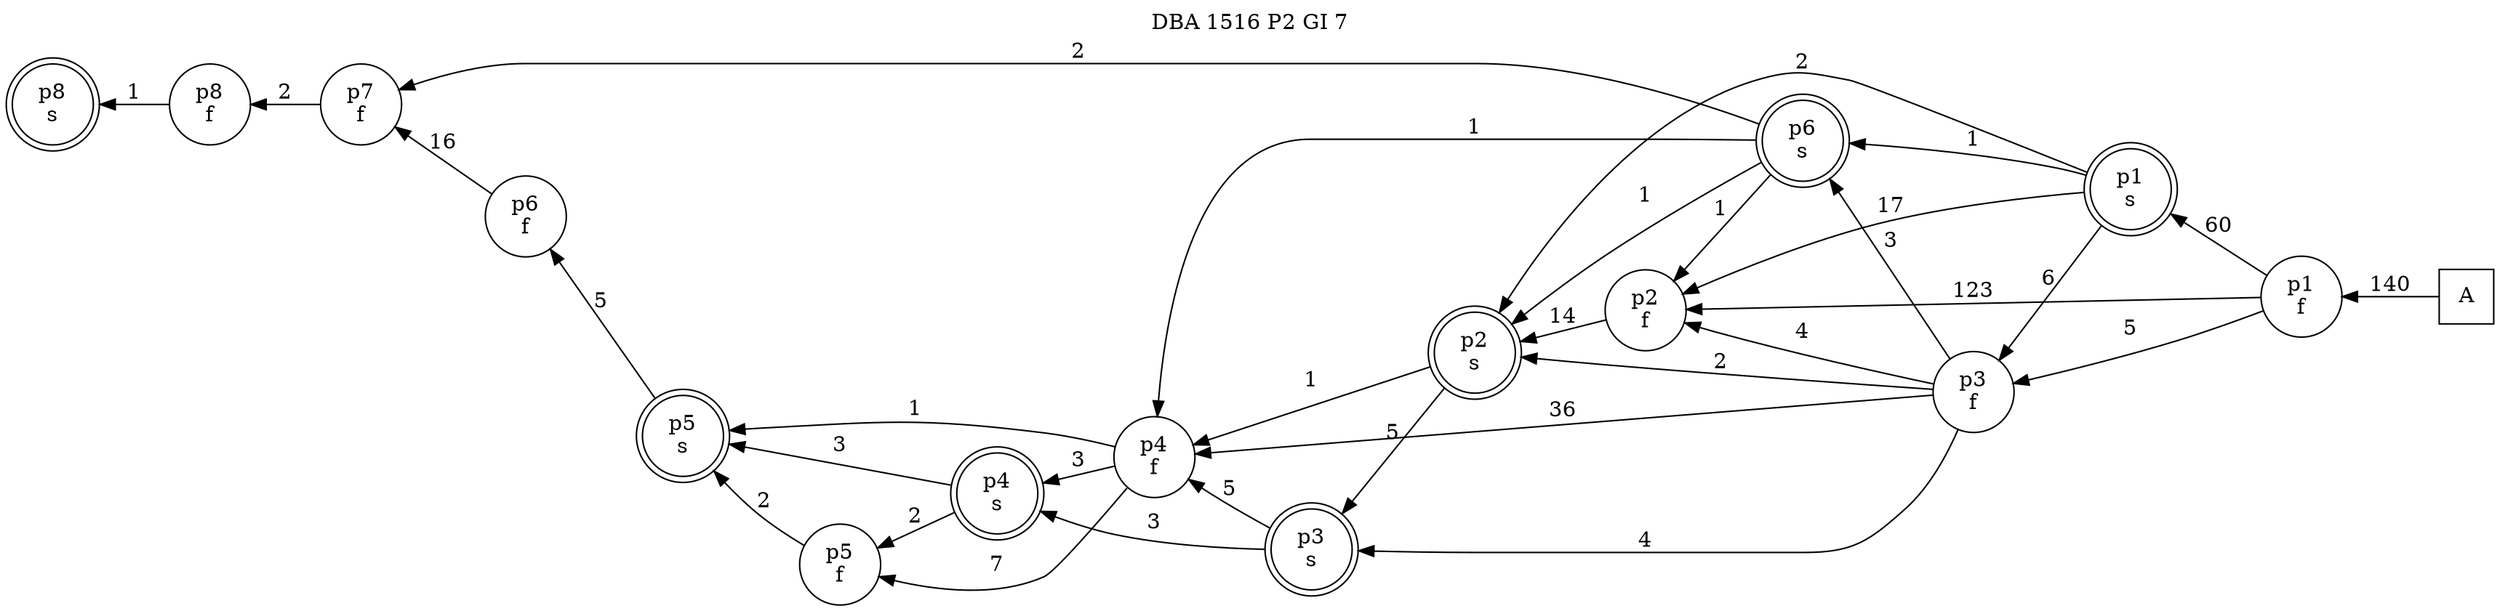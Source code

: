 digraph DBA_1516_P2_GI_7_GOOD {
labelloc="tl"
label= " DBA 1516 P2 GI 7 "
rankdir="RL";
"A" [shape="square" label="A"]
"p1_f" [shape="circle" label="p1
f"]
"p2_f" [shape="circle" label="p2
f"]
"p1_s" [shape="doublecircle" label="p1
s"]
"p3_f" [shape="circle" label="p3
f"]
"p4_f" [shape="circle" label="p4
f"]
"p5_f" [shape="circle" label="p5
f"]
"p2_s" [shape="doublecircle" label="p2
s"]
"p3_s" [shape="doublecircle" label="p3
s"]
"p4_s" [shape="doublecircle" label="p4
s"]
"p5_s" [shape="doublecircle" label="p5
s"]
"p6_f" [shape="circle" label="p6
f"]
"p7_f" [shape="circle" label="p7
f"]
"p8_f" [shape="circle" label="p8
f"]
"p6_s" [shape="doublecircle" label="p6
s"]
"p8_s" [shape="doublecircle" label="p8
s"]
"A" -> "p1_f" [ label=140]
"p1_f" -> "p2_f" [ label=123]
"p1_f" -> "p1_s" [ label=60]
"p1_f" -> "p3_f" [ label=5]
"p2_f" -> "p2_s" [ label=14]
"p1_s" -> "p2_f" [ label=17]
"p1_s" -> "p3_f" [ label=6]
"p1_s" -> "p2_s" [ label=2]
"p1_s" -> "p6_s" [ label=1]
"p3_f" -> "p2_f" [ label=4]
"p3_f" -> "p4_f" [ label=36]
"p3_f" -> "p2_s" [ label=2]
"p3_f" -> "p3_s" [ label=4]
"p3_f" -> "p6_s" [ label=3]
"p4_f" -> "p5_f" [ label=7]
"p4_f" -> "p4_s" [ label=3]
"p4_f" -> "p5_s" [ label=1]
"p5_f" -> "p5_s" [ label=2]
"p2_s" -> "p4_f" [ label=1]
"p2_s" -> "p3_s" [ label=5]
"p3_s" -> "p4_f" [ label=5]
"p3_s" -> "p4_s" [ label=3]
"p4_s" -> "p5_f" [ label=2]
"p4_s" -> "p5_s" [ label=3]
"p5_s" -> "p6_f" [ label=5]
"p6_f" -> "p7_f" [ label=16]
"p7_f" -> "p8_f" [ label=2]
"p8_f" -> "p8_s" [ label=1]
"p6_s" -> "p2_f" [ label=1]
"p6_s" -> "p4_f" [ label=1]
"p6_s" -> "p2_s" [ label=1]
"p6_s" -> "p7_f" [ label=2]
}
